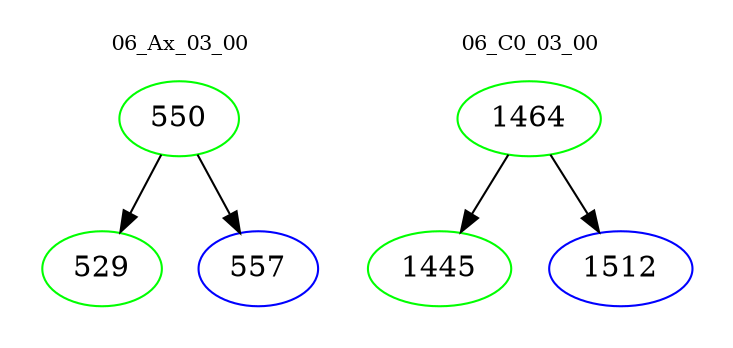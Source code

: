 digraph{
subgraph cluster_0 {
color = white
label = "06_Ax_03_00";
fontsize=10;
T0_550 [label="550", color="green"]
T0_550 -> T0_529 [color="black"]
T0_529 [label="529", color="green"]
T0_550 -> T0_557 [color="black"]
T0_557 [label="557", color="blue"]
}
subgraph cluster_1 {
color = white
label = "06_C0_03_00";
fontsize=10;
T1_1464 [label="1464", color="green"]
T1_1464 -> T1_1445 [color="black"]
T1_1445 [label="1445", color="green"]
T1_1464 -> T1_1512 [color="black"]
T1_1512 [label="1512", color="blue"]
}
}
